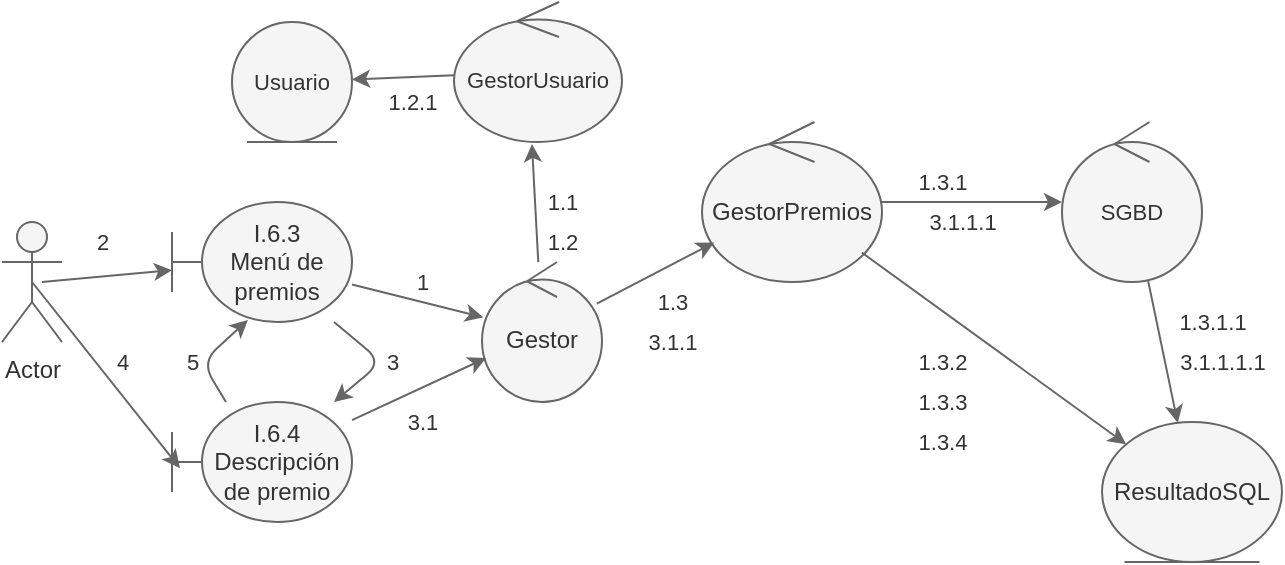 <mxfile>
    <diagram id="s98oAX3t3QnvA7-sH4KN" name="Page-1">
        <mxGraphModel dx="481" dy="824" grid="1" gridSize="10" guides="1" tooltips="1" connect="1" arrows="1" fold="1" page="1" pageScale="1" pageWidth="850" pageHeight="1100" background="#FFFFFF" math="0" shadow="0">
            <root>
                <mxCell id="0"/>
                <mxCell id="1" parent="0"/>
                <mxCell id="2" value="Actor" style="shape=umlActor;verticalLabelPosition=bottom;verticalAlign=top;html=1;outlineConnect=0;fillColor=#f5f5f5;fontColor=#333333;strokeColor=#666666;" parent="1" vertex="1">
                    <mxGeometry x="40" y="160" width="30" height="60" as="geometry"/>
                </mxCell>
                <mxCell id="4" value="I.6.3&lt;br&gt;Menú de premios" style="shape=umlBoundary;whiteSpace=wrap;html=1;fillColor=#f5f5f5;fontColor=#333333;strokeColor=#666666;" parent="1" vertex="1">
                    <mxGeometry x="125" y="150" width="90" height="60" as="geometry"/>
                </mxCell>
                <mxCell id="5" value="I.6.4&lt;br&gt;Descripción de premio" style="shape=umlBoundary;whiteSpace=wrap;html=1;fillColor=#f5f5f5;fontColor=#333333;strokeColor=#666666;" parent="1" vertex="1">
                    <mxGeometry x="125" y="250" width="90" height="60" as="geometry"/>
                </mxCell>
                <mxCell id="6" value="Gestor" style="ellipse;shape=umlControl;whiteSpace=wrap;html=1;fillColor=#f5f5f5;fontColor=#333333;strokeColor=#666666;" parent="1" vertex="1">
                    <mxGeometry x="280" y="180" width="60" height="70" as="geometry"/>
                </mxCell>
                <mxCell id="7" value="ResultadoSQL" style="ellipse;shape=umlEntity;whiteSpace=wrap;html=1;fillColor=#f5f5f5;fontColor=#333333;strokeColor=#666666;" parent="1" vertex="1">
                    <mxGeometry x="590" y="260" width="90" height="70" as="geometry"/>
                </mxCell>
                <mxCell id="8" value="GestorPremios" style="ellipse;shape=umlControl;whiteSpace=wrap;html=1;fillColor=#f5f5f5;fontColor=#333333;strokeColor=#666666;" parent="1" vertex="1">
                    <mxGeometry x="390" y="110" width="90" height="80" as="geometry"/>
                </mxCell>
                <mxCell id="9" value="" style="endArrow=classic;html=1;fillColor=#f5f5f5;strokeColor=#666666;" parent="1" source="4" target="6" edge="1">
                    <mxGeometry width="50" height="50" relative="1" as="geometry">
                        <mxPoint x="170" y="320" as="sourcePoint"/>
                        <mxPoint x="220" y="270" as="targetPoint"/>
                    </mxGeometry>
                </mxCell>
                <mxCell id="10" value="" style="endArrow=classic;html=1;rounded=1;labelBackgroundColor=default;fontFamily=Helvetica;fontSize=11;fontColor=default;strokeColor=#666666;fillColor=#f5f5f5;shape=connector;" parent="1" source="6" target="8" edge="1">
                    <mxGeometry width="50" height="50" relative="1" as="geometry">
                        <mxPoint x="350" y="320" as="sourcePoint"/>
                        <mxPoint x="400" y="270" as="targetPoint"/>
                    </mxGeometry>
                </mxCell>
                <mxCell id="11" value="SGBD" style="ellipse;shape=umlControl;whiteSpace=wrap;html=1;fontFamily=Helvetica;fontSize=11;fontColor=#333333;fillColor=#f5f5f5;strokeColor=#666666;" parent="1" vertex="1">
                    <mxGeometry x="570" y="110" width="70" height="80" as="geometry"/>
                </mxCell>
                <mxCell id="12" value="" style="endArrow=classic;html=1;rounded=1;labelBackgroundColor=default;fontFamily=Helvetica;fontSize=11;fontColor=#333333;strokeColor=#666666;fillColor=#f5f5f5;shape=connector;" parent="1" source="8" target="11" edge="1">
                    <mxGeometry width="50" height="50" relative="1" as="geometry">
                        <mxPoint x="480" y="300" as="sourcePoint"/>
                        <mxPoint x="530" y="250" as="targetPoint"/>
                    </mxGeometry>
                </mxCell>
                <mxCell id="13" value="" style="endArrow=classic;html=1;rounded=1;labelBackgroundColor=default;fontFamily=Helvetica;fontSize=11;fontColor=#333333;strokeColor=#666666;fillColor=#f5f5f5;shape=connector;" parent="1" source="11" target="7" edge="1">
                    <mxGeometry width="50" height="50" relative="1" as="geometry">
                        <mxPoint x="480" y="300" as="sourcePoint"/>
                        <mxPoint x="530" y="250" as="targetPoint"/>
                    </mxGeometry>
                </mxCell>
                <mxCell id="14" value="" style="endArrow=classic;html=1;rounded=1;labelBackgroundColor=default;fontFamily=Helvetica;fontSize=11;fontColor=#333333;strokeColor=#666666;fillColor=#f5f5f5;shape=connector;" parent="1" source="8" target="7" edge="1">
                    <mxGeometry width="50" height="50" relative="1" as="geometry">
                        <mxPoint x="480" y="300" as="sourcePoint"/>
                        <mxPoint x="530" y="250" as="targetPoint"/>
                    </mxGeometry>
                </mxCell>
                <mxCell id="15" value="" style="endArrow=classic;html=1;rounded=1;labelBackgroundColor=default;fontFamily=Helvetica;fontSize=11;fontColor=#333333;strokeColor=#666666;fillColor=#f5f5f5;shape=connector;" parent="1" source="4" target="5" edge="1">
                    <mxGeometry width="50" height="50" relative="1" as="geometry">
                        <mxPoint x="260" y="310" as="sourcePoint"/>
                        <mxPoint x="310" y="260" as="targetPoint"/>
                        <Array as="points">
                            <mxPoint x="230" y="230"/>
                        </Array>
                    </mxGeometry>
                </mxCell>
                <mxCell id="16" value="" style="endArrow=classic;html=1;rounded=1;labelBackgroundColor=default;fontFamily=Helvetica;fontSize=11;fontColor=#333333;strokeColor=#666666;fillColor=#f5f5f5;shape=connector;" parent="1" source="5" target="6" edge="1">
                    <mxGeometry width="50" height="50" relative="1" as="geometry">
                        <mxPoint x="240" y="360" as="sourcePoint"/>
                        <mxPoint x="290" y="310" as="targetPoint"/>
                    </mxGeometry>
                </mxCell>
                <mxCell id="17" value="" style="endArrow=classic;html=1;rounded=1;labelBackgroundColor=default;fontFamily=Helvetica;fontSize=11;fontColor=#333333;strokeColor=#666666;fillColor=#f5f5f5;shape=connector;" parent="1" target="4" edge="1">
                    <mxGeometry width="50" height="50" relative="1" as="geometry">
                        <mxPoint x="60" y="190" as="sourcePoint"/>
                        <mxPoint x="260" y="370" as="targetPoint"/>
                    </mxGeometry>
                </mxCell>
                <mxCell id="18" value="" style="endArrow=classic;html=1;rounded=1;labelBackgroundColor=default;fontFamily=Helvetica;fontSize=11;fontColor=#333333;strokeColor=#666666;fillColor=#f5f5f5;shape=connector;exitX=0.5;exitY=0.5;exitDx=0;exitDy=0;exitPerimeter=0;entryX=0.044;entryY=0.55;entryDx=0;entryDy=0;entryPerimeter=0;" parent="1" source="2" target="5" edge="1">
                    <mxGeometry width="50" height="50" relative="1" as="geometry">
                        <mxPoint x="170" y="450" as="sourcePoint"/>
                        <mxPoint x="220" y="400" as="targetPoint"/>
                    </mxGeometry>
                </mxCell>
                <mxCell id="19" value="" style="endArrow=classic;html=1;rounded=1;labelBackgroundColor=default;fontFamily=Helvetica;fontSize=11;fontColor=#333333;strokeColor=#666666;fillColor=#f5f5f5;shape=connector;entryX=0.422;entryY=0.983;entryDx=0;entryDy=0;entryPerimeter=0;" parent="1" source="5" target="4" edge="1">
                    <mxGeometry width="50" height="50" relative="1" as="geometry">
                        <mxPoint x="170" y="450" as="sourcePoint"/>
                        <mxPoint x="220" y="400" as="targetPoint"/>
                        <Array as="points">
                            <mxPoint x="140" y="230"/>
                        </Array>
                    </mxGeometry>
                </mxCell>
                <mxCell id="20" value="1" style="text;html=1;align=center;verticalAlign=middle;resizable=0;points=[];autosize=1;strokeColor=none;fillColor=none;fontSize=11;fontFamily=Helvetica;fontColor=#333333;" parent="1" vertex="1">
                    <mxGeometry x="240" y="180" width="20" height="20" as="geometry"/>
                </mxCell>
                <mxCell id="21" value="2" style="text;html=1;align=center;verticalAlign=middle;resizable=0;points=[];autosize=1;strokeColor=none;fillColor=none;fontSize=11;fontFamily=Helvetica;fontColor=#333333;" parent="1" vertex="1">
                    <mxGeometry x="80" y="160" width="20" height="20" as="geometry"/>
                </mxCell>
                <mxCell id="23" value="3" style="text;html=1;align=center;verticalAlign=middle;resizable=0;points=[];autosize=1;strokeColor=none;fillColor=none;fontSize=11;fontFamily=Helvetica;fontColor=#333333;" parent="1" vertex="1">
                    <mxGeometry x="225" y="220" width="20" height="20" as="geometry"/>
                </mxCell>
                <mxCell id="24" value="4" style="text;html=1;align=center;verticalAlign=middle;resizable=0;points=[];autosize=1;strokeColor=none;fillColor=none;fontSize=11;fontFamily=Helvetica;fontColor=#333333;" parent="1" vertex="1">
                    <mxGeometry x="90" y="220" width="20" height="20" as="geometry"/>
                </mxCell>
                <mxCell id="25" value="5" style="text;html=1;align=center;verticalAlign=middle;resizable=0;points=[];autosize=1;strokeColor=none;fillColor=none;fontSize=11;fontFamily=Helvetica;fontColor=#333333;" parent="1" vertex="1">
                    <mxGeometry x="125" y="220" width="20" height="20" as="geometry"/>
                </mxCell>
                <mxCell id="26" value="3.1" style="text;html=1;align=center;verticalAlign=middle;resizable=0;points=[];autosize=1;strokeColor=none;fillColor=none;fontSize=11;fontFamily=Helvetica;fontColor=#333333;" parent="1" vertex="1">
                    <mxGeometry x="235" y="250" width="30" height="20" as="geometry"/>
                </mxCell>
                <mxCell id="29" value="1.3" style="text;html=1;align=center;verticalAlign=middle;resizable=0;points=[];autosize=1;strokeColor=none;fillColor=none;fontSize=11;fontFamily=Helvetica;fontColor=#333333;" parent="1" vertex="1">
                    <mxGeometry x="360" y="190" width="30" height="20" as="geometry"/>
                </mxCell>
                <mxCell id="30" value="1.3.1" style="text;html=1;align=center;verticalAlign=middle;resizable=0;points=[];autosize=1;strokeColor=none;fillColor=none;fontSize=11;fontFamily=Helvetica;fontColor=#333333;" parent="1" vertex="1">
                    <mxGeometry x="490" y="130" width="40" height="20" as="geometry"/>
                </mxCell>
                <mxCell id="31" value="GestorUsuario" style="ellipse;shape=umlControl;whiteSpace=wrap;html=1;fontFamily=Helvetica;fontSize=11;fontColor=#333333;strokeColor=#666666;fillColor=#f5f5f5;" parent="1" vertex="1">
                    <mxGeometry x="266" y="50" width="84" height="70" as="geometry"/>
                </mxCell>
                <mxCell id="32" value="" style="endArrow=classic;html=1;rounded=1;labelBackgroundColor=default;fontFamily=Helvetica;fontSize=11;fontColor=#333333;strokeColor=#666666;fillColor=#f5f5f5;shape=connector;entryX=0.464;entryY=1.014;entryDx=0;entryDy=0;entryPerimeter=0;" parent="1" source="6" target="31" edge="1">
                    <mxGeometry width="50" height="50" relative="1" as="geometry">
                        <mxPoint x="210" y="410" as="sourcePoint"/>
                        <mxPoint x="260" y="360" as="targetPoint"/>
                    </mxGeometry>
                </mxCell>
                <mxCell id="33" value="1.1" style="text;html=1;align=center;verticalAlign=middle;resizable=0;points=[];autosize=1;strokeColor=none;fillColor=none;fontSize=11;fontFamily=Helvetica;fontColor=#333333;" parent="1" vertex="1">
                    <mxGeometry x="305" y="140" width="30" height="20" as="geometry"/>
                </mxCell>
                <mxCell id="34" value="Usuario" style="ellipse;shape=umlEntity;whiteSpace=wrap;html=1;fontFamily=Helvetica;fontSize=11;fontColor=#333333;strokeColor=#666666;fillColor=#f5f5f5;" parent="1" vertex="1">
                    <mxGeometry x="155" y="60" width="60" height="60" as="geometry"/>
                </mxCell>
                <mxCell id="35" value="" style="endArrow=classic;html=1;rounded=1;labelBackgroundColor=default;fontFamily=Helvetica;fontSize=11;fontColor=#333333;strokeColor=#666666;fillColor=#f5f5f5;shape=connector;" parent="1" source="31" target="34" edge="1">
                    <mxGeometry width="50" height="50" relative="1" as="geometry">
                        <mxPoint x="300" y="410" as="sourcePoint"/>
                        <mxPoint x="350" y="360" as="targetPoint"/>
                    </mxGeometry>
                </mxCell>
                <mxCell id="36" value="1.2.1" style="text;html=1;align=center;verticalAlign=middle;resizable=0;points=[];autosize=1;strokeColor=none;fillColor=none;fontSize=11;fontFamily=Helvetica;fontColor=#333333;" parent="1" vertex="1">
                    <mxGeometry x="225" y="90" width="40" height="20" as="geometry"/>
                </mxCell>
                <mxCell id="38" value="1.3.1.1" style="text;html=1;align=center;verticalAlign=middle;resizable=0;points=[];autosize=1;strokeColor=none;fillColor=none;fontSize=11;fontFamily=Helvetica;fontColor=#333333;" parent="1" vertex="1">
                    <mxGeometry x="620" y="200" width="50" height="20" as="geometry"/>
                </mxCell>
                <mxCell id="40" value="1.2" style="text;html=1;align=center;verticalAlign=middle;resizable=0;points=[];autosize=1;strokeColor=none;fillColor=none;fontSize=11;fontFamily=Helvetica;fontColor=#333333;" parent="1" vertex="1">
                    <mxGeometry x="305" y="160" width="30" height="20" as="geometry"/>
                </mxCell>
                <mxCell id="42" value="1.3.2" style="text;html=1;align=center;verticalAlign=middle;resizable=0;points=[];autosize=1;strokeColor=none;fillColor=none;fontSize=11;fontFamily=Helvetica;fontColor=#333333;" parent="1" vertex="1">
                    <mxGeometry x="490" y="220" width="40" height="20" as="geometry"/>
                </mxCell>
                <mxCell id="43" value="1.3.3" style="text;html=1;align=center;verticalAlign=middle;resizable=0;points=[];autosize=1;strokeColor=none;fillColor=none;fontSize=11;fontFamily=Helvetica;fontColor=#333333;" parent="1" vertex="1">
                    <mxGeometry x="490" y="240" width="40" height="20" as="geometry"/>
                </mxCell>
                <mxCell id="44" value="1.3.4" style="text;html=1;align=center;verticalAlign=middle;resizable=0;points=[];autosize=1;strokeColor=none;fillColor=none;fontSize=11;fontFamily=Helvetica;fontColor=#333333;" parent="1" vertex="1">
                    <mxGeometry x="490" y="260" width="40" height="20" as="geometry"/>
                </mxCell>
                <mxCell id="46" value="3.1.1" style="text;html=1;align=center;verticalAlign=middle;resizable=0;points=[];autosize=1;strokeColor=none;fillColor=none;fontSize=11;fontFamily=Helvetica;fontColor=#333333;" parent="1" vertex="1">
                    <mxGeometry x="355" y="210" width="40" height="20" as="geometry"/>
                </mxCell>
                <mxCell id="48" value="3.1.1.1" style="text;html=1;align=center;verticalAlign=middle;resizable=0;points=[];autosize=1;strokeColor=none;fillColor=none;fontSize=11;fontFamily=Helvetica;fontColor=#333333;" parent="1" vertex="1">
                    <mxGeometry x="495" y="150" width="50" height="20" as="geometry"/>
                </mxCell>
                <mxCell id="49" value="3.1.1.1.1" style="text;html=1;align=center;verticalAlign=middle;resizable=0;points=[];autosize=1;strokeColor=none;fillColor=none;fontSize=11;fontFamily=Helvetica;fontColor=#333333;" parent="1" vertex="1">
                    <mxGeometry x="620" y="220" width="60" height="20" as="geometry"/>
                </mxCell>
            </root>
        </mxGraphModel>
    </diagram>
</mxfile>